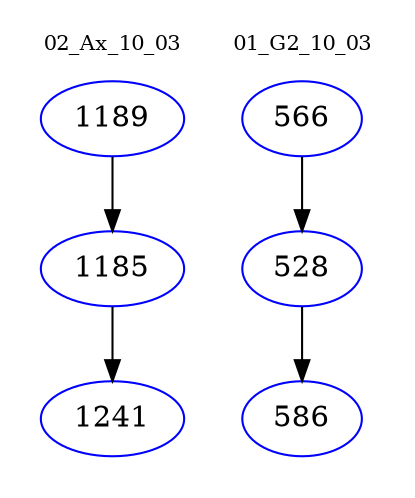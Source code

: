 digraph{
subgraph cluster_0 {
color = white
label = "02_Ax_10_03";
fontsize=10;
T0_1189 [label="1189", color="blue"]
T0_1189 -> T0_1185 [color="black"]
T0_1185 [label="1185", color="blue"]
T0_1185 -> T0_1241 [color="black"]
T0_1241 [label="1241", color="blue"]
}
subgraph cluster_1 {
color = white
label = "01_G2_10_03";
fontsize=10;
T1_566 [label="566", color="blue"]
T1_566 -> T1_528 [color="black"]
T1_528 [label="528", color="blue"]
T1_528 -> T1_586 [color="black"]
T1_586 [label="586", color="blue"]
}
}
